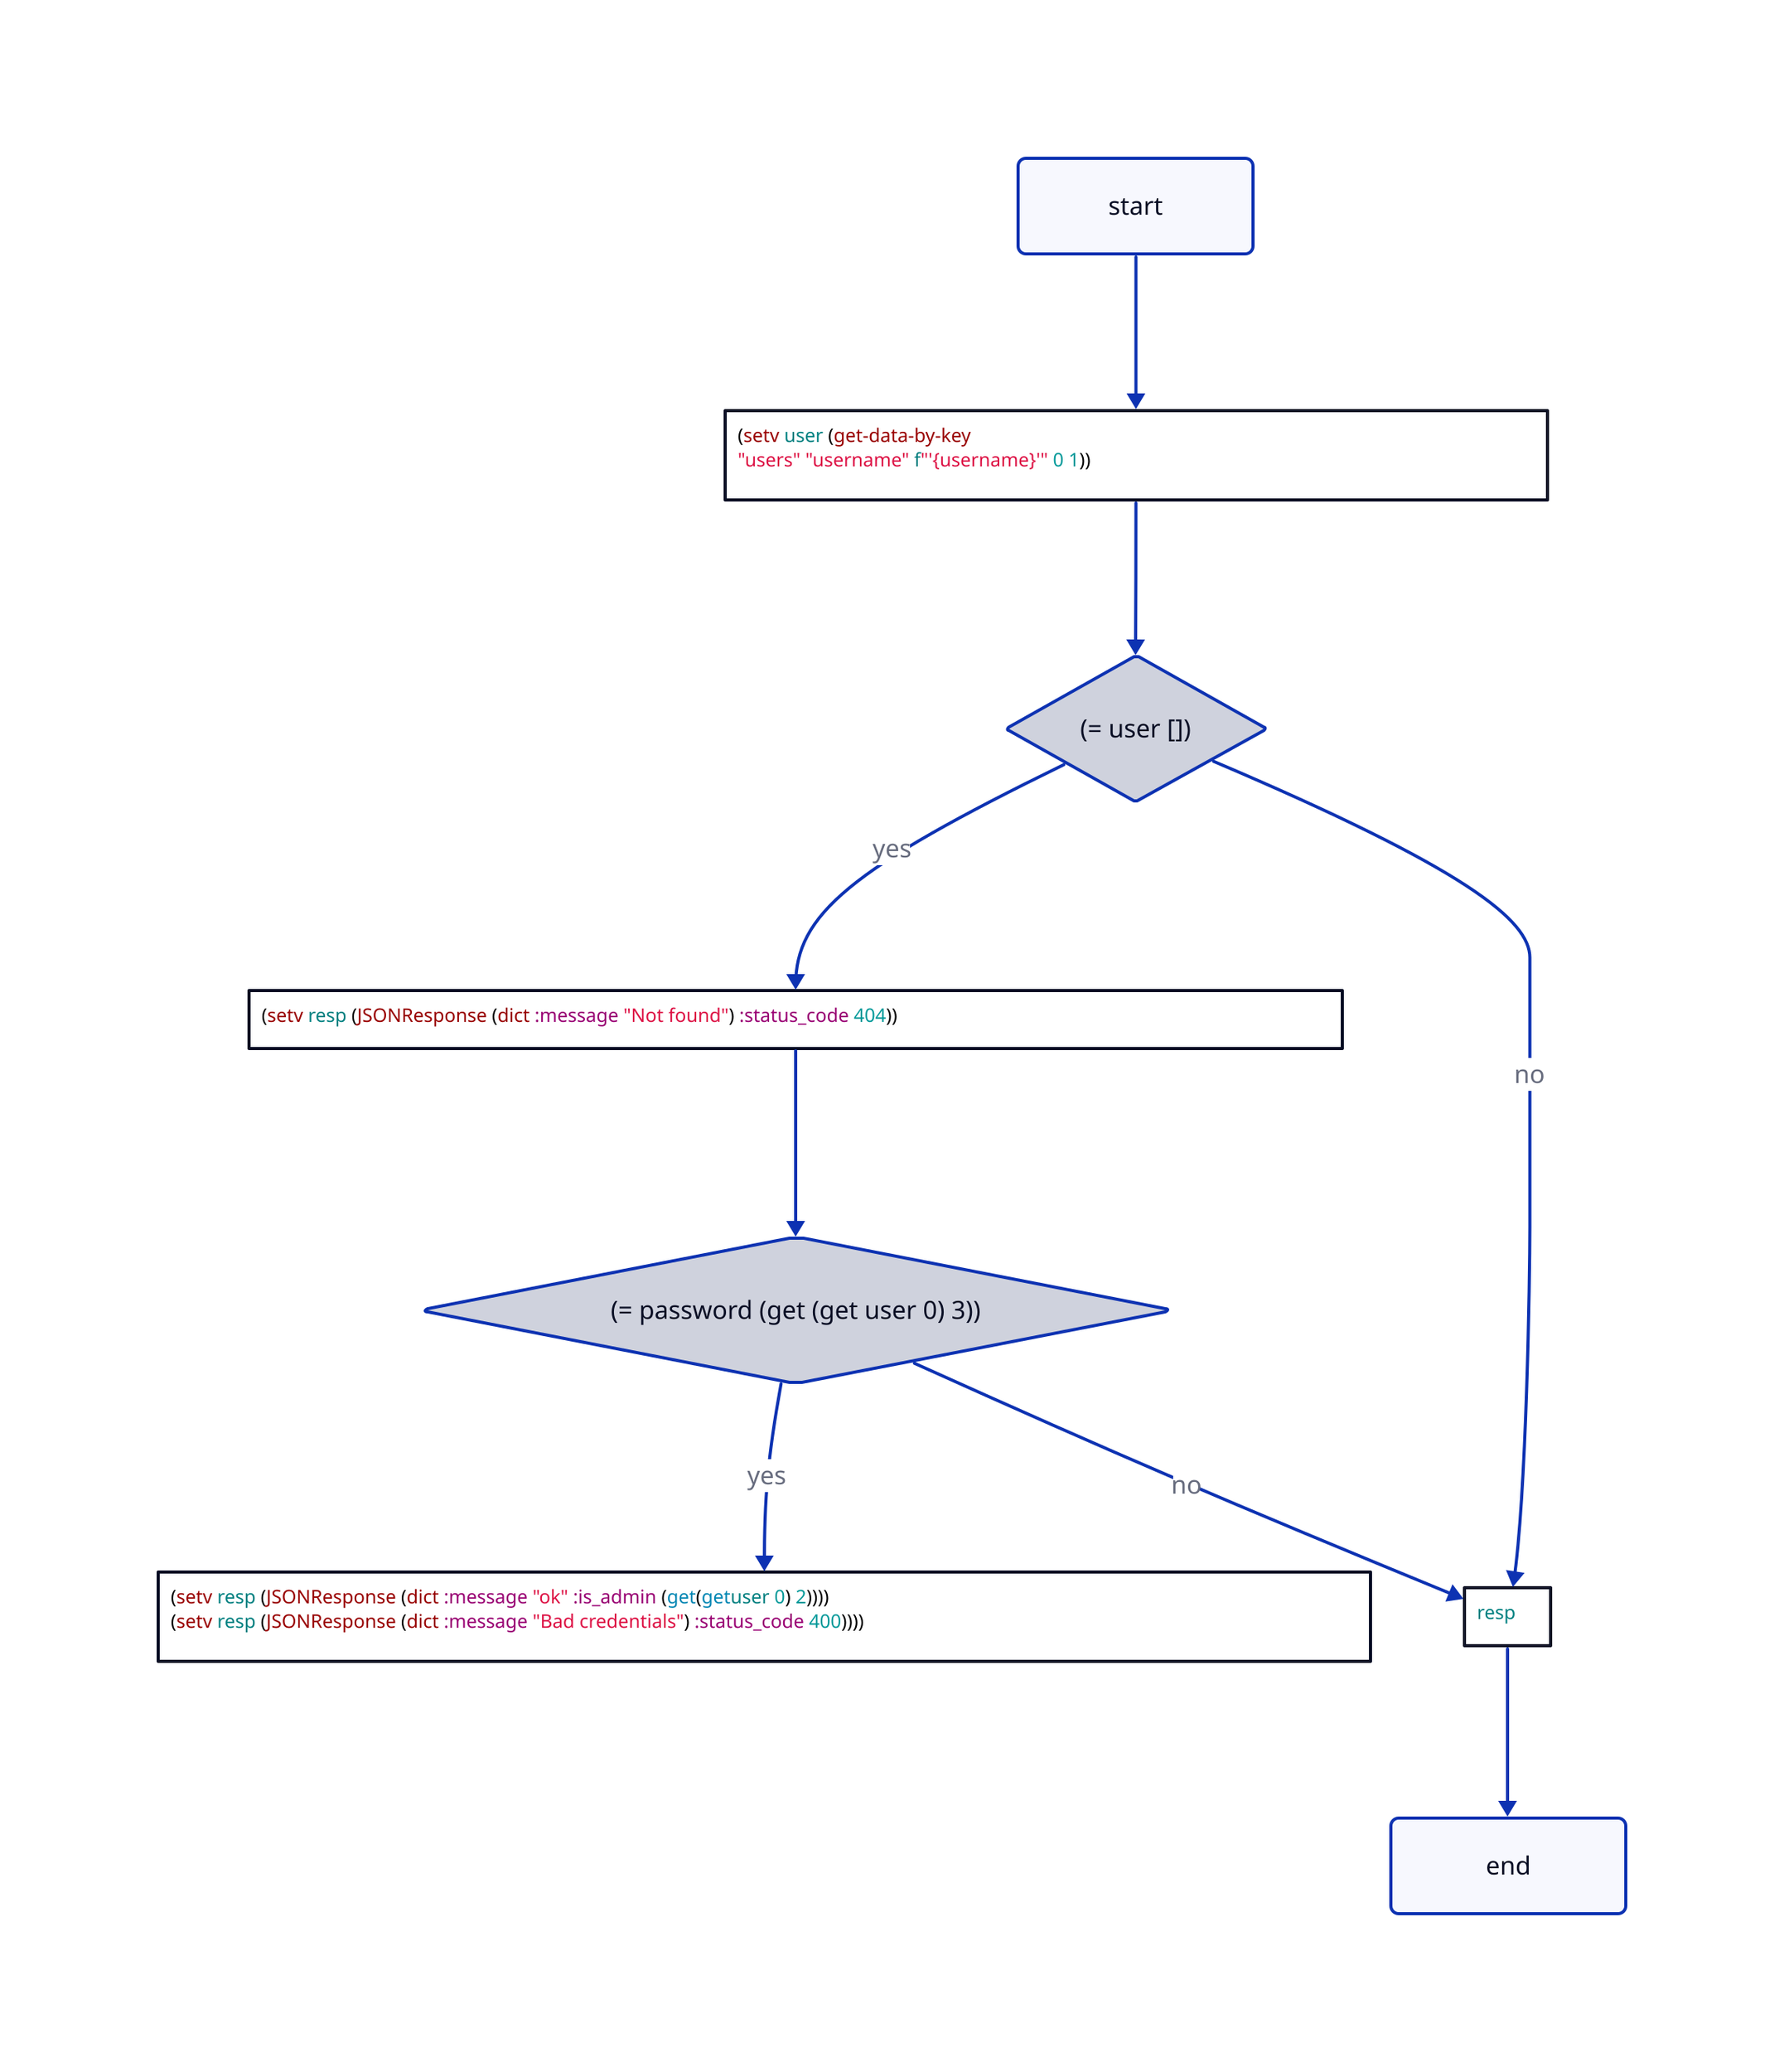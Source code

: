 # st: start {
#   style.border-radius: 5
#   width: 150
# }
# en: end {
#   style.border-radius: 5
#   width: 150
# }
# 
# st1: start {
#   style.border-radius: 5
#   width: 150
# }
# en1: end {
#   style.border-radius: 5
#   width: 150
# }
#  
# st2: start {
#   style.border-radius: 5
#   width: 150
# }
# en2: end {
#   style.border-radius: 5
#   width: 150
# }
#  
#  st3: start {
#    style.border-radius: 5
#    width: 150
#  }
#  en3: end {
#    style.border-radius: 5
#    width: 150
#  }
#  
#  st4: start {
#    style.border-radius: 5
#    width: 150
#  }
#  en4: end {
#    style.border-radius: 5
#    width: 150
#  }
#  
#  st5: start {
#    style.border-radius: 5
#    width: 150
#  }
#  en5: end {
#    style.border-radius: 5
#    width: 150
#  }
#  
st6: start {
  style.border-radius: 5
  width: 150
}
en6: end {
  style.border-radius: 5
  width: 150
}
#  
# 
# ######################################
# 
# pd: |clojure
#   (setv rd f"'{d}'")
# |
# 
# pdif: "(= (. d isdecimal) True)" {
#   shape: diamond
# }
# 
# pdifb: |clojure
#   (setv rd (int d)))
# |
# 
# pdr: |clojure
#   rd
# |
# 
# st    -> pd
# pd    -> pdif
# pdif  -> pdifb: yes
# pdif  -> pdr: no
# pdifb -> pdr
# pdr   -> en
# 
# 
# ######################################
# 
# 
# ad: |clojure
#   (setv resp 
#     (JSONResponse (dict :message "ok") :status_code 201))
#   (try
#     (add-record doc "docs")
#     (except [e IntegrityError]
#       (setv resp 
#             (JSONResponse (dict :message (str e)) :status_code 400))))
#   resp
# |
# 
# st1 -> ad
# ad  -> en1
# 
# ######################################
# 
#  
# gda: |clojure
#   (get-docs-joined)
# |
# 
# st2  -> gda
# gda  -> en2
# 
# 
# ######################################
# 
# gd: |clojure
#    (setv tuple-docs 
#      (get-data-by-key
#        "docs" sort-by.value (prep-d sort-key-value) page num))
#    (lfor d tuple-docs
#      (Document.model_validate 
#        (tuple-to-model d Document)))
# |
# 
# st3  -> gd
# gd   -> en3
# 
# 
# ######################################
#  
# ud: |clojure
#   (update-record data "docs" "doc_id" doc_id)
#   (JSONResponse (dict :message "ok"))
# |
# 
# st4  -> ud
# ud   -> en4
# 
# 
# ######################################
# dd: |clojure
#   (delete-record doc_id "doc_id" "docs")
#   (JSONResponse (dict :message "ok")))
# |
# 
# st5  -> dd
# dd   -> en5
# 
# ######################################


lu: |clojure
  (setv user (get-data-by-key 
               "users" "username" f"'{username}'" 0 1))
|

luif: "(= user [])" {
  shape: diamond
}

luifb: |clojure 
  (setv resp (JSONResponse (dict :message "Not found") :status_code 404))
|

luifbif: "(= password (get (get user 0) 3))" {
  shape: diamond
}

luifbifb: |clojure
  (setv resp (JSONResponse (dict :message "ok" :is_admin (get (get user 0) 2))))
  (setv resp (JSONResponse (dict :message "Bad credentials") :status_code 400))))
|

lur: |clojure
  resp
|

st6 -> lu
lu -> luif
luif -> luifb: yes
luif -> lur: no
luifb -> luifbif
luifbif -> luifbifb: yes
luifbif -> lur: no
lur -> en6


######################################
